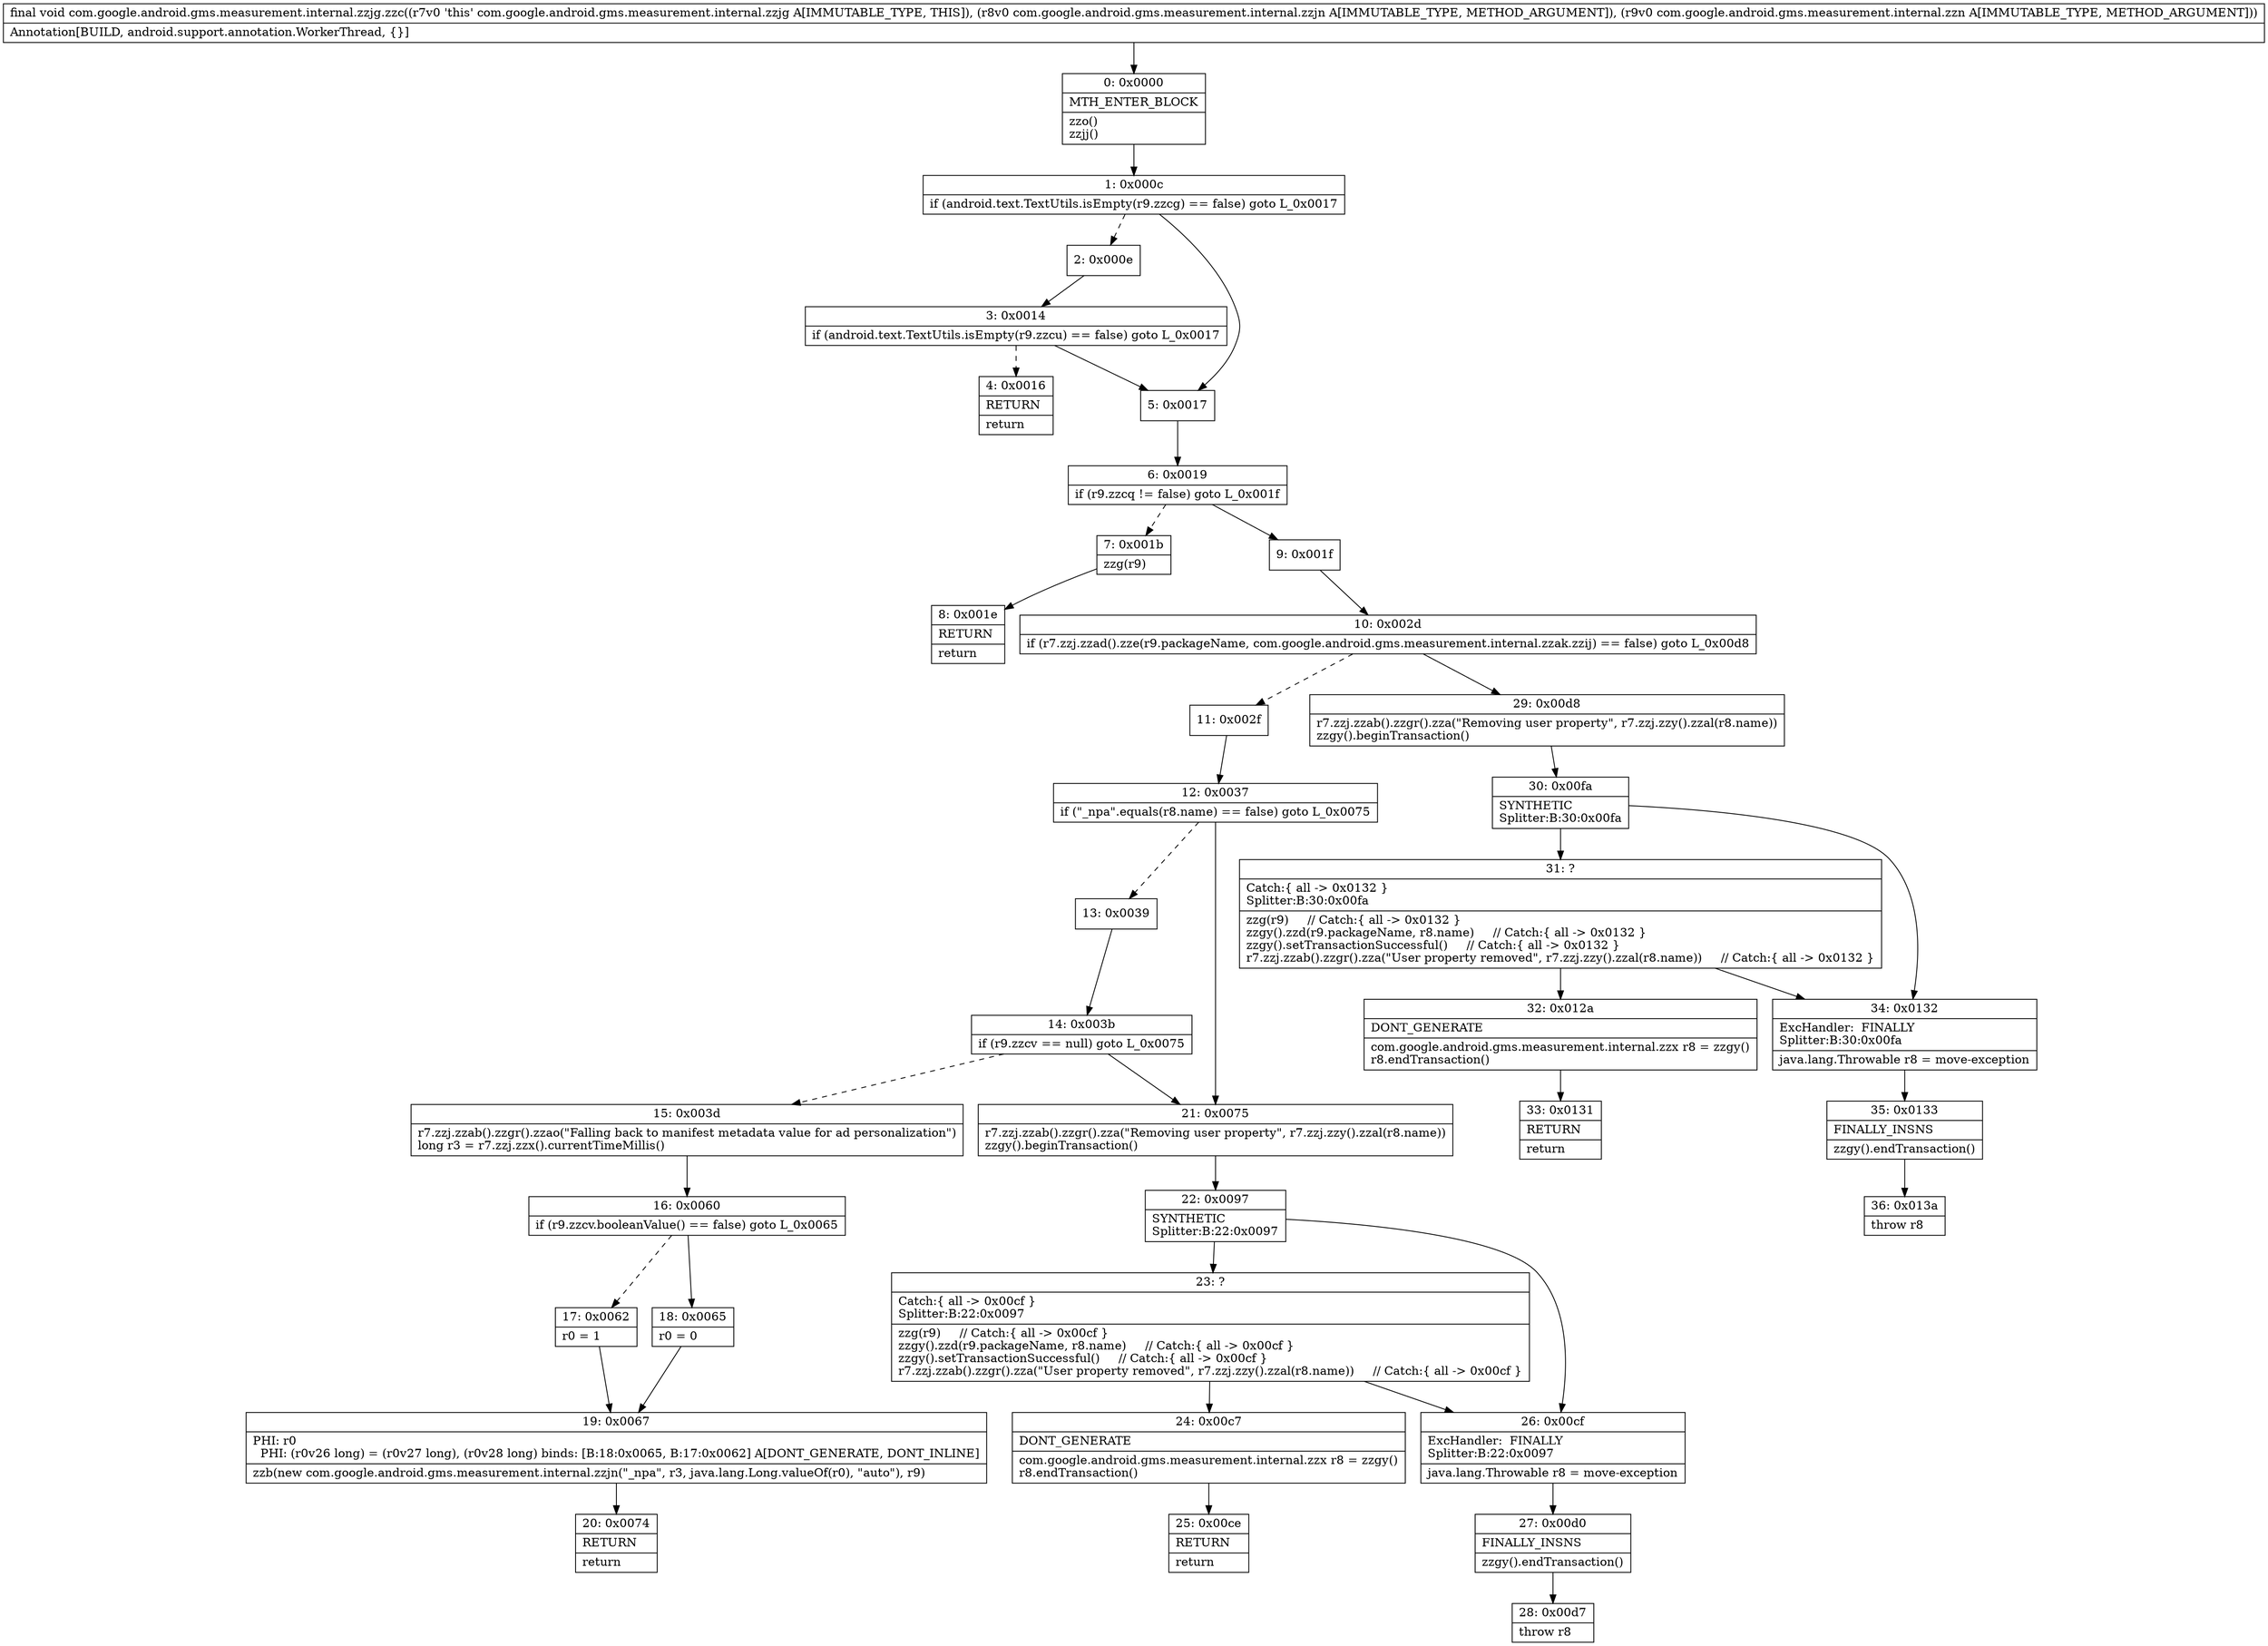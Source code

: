 digraph "CFG forcom.google.android.gms.measurement.internal.zzjg.zzc(Lcom\/google\/android\/gms\/measurement\/internal\/zzjn;Lcom\/google\/android\/gms\/measurement\/internal\/zzn;)V" {
Node_0 [shape=record,label="{0\:\ 0x0000|MTH_ENTER_BLOCK\l|zzo()\lzzjj()\l}"];
Node_1 [shape=record,label="{1\:\ 0x000c|if (android.text.TextUtils.isEmpty(r9.zzcg) == false) goto L_0x0017\l}"];
Node_2 [shape=record,label="{2\:\ 0x000e}"];
Node_3 [shape=record,label="{3\:\ 0x0014|if (android.text.TextUtils.isEmpty(r9.zzcu) == false) goto L_0x0017\l}"];
Node_4 [shape=record,label="{4\:\ 0x0016|RETURN\l|return\l}"];
Node_5 [shape=record,label="{5\:\ 0x0017}"];
Node_6 [shape=record,label="{6\:\ 0x0019|if (r9.zzcq != false) goto L_0x001f\l}"];
Node_7 [shape=record,label="{7\:\ 0x001b|zzg(r9)\l}"];
Node_8 [shape=record,label="{8\:\ 0x001e|RETURN\l|return\l}"];
Node_9 [shape=record,label="{9\:\ 0x001f}"];
Node_10 [shape=record,label="{10\:\ 0x002d|if (r7.zzj.zzad().zze(r9.packageName, com.google.android.gms.measurement.internal.zzak.zzij) == false) goto L_0x00d8\l}"];
Node_11 [shape=record,label="{11\:\ 0x002f}"];
Node_12 [shape=record,label="{12\:\ 0x0037|if (\"_npa\".equals(r8.name) == false) goto L_0x0075\l}"];
Node_13 [shape=record,label="{13\:\ 0x0039}"];
Node_14 [shape=record,label="{14\:\ 0x003b|if (r9.zzcv == null) goto L_0x0075\l}"];
Node_15 [shape=record,label="{15\:\ 0x003d|r7.zzj.zzab().zzgr().zzao(\"Falling back to manifest metadata value for ad personalization\")\llong r3 = r7.zzj.zzx().currentTimeMillis()\l}"];
Node_16 [shape=record,label="{16\:\ 0x0060|if (r9.zzcv.booleanValue() == false) goto L_0x0065\l}"];
Node_17 [shape=record,label="{17\:\ 0x0062|r0 = 1\l}"];
Node_18 [shape=record,label="{18\:\ 0x0065|r0 = 0\l}"];
Node_19 [shape=record,label="{19\:\ 0x0067|PHI: r0 \l  PHI: (r0v26 long) = (r0v27 long), (r0v28 long) binds: [B:18:0x0065, B:17:0x0062] A[DONT_GENERATE, DONT_INLINE]\l|zzb(new com.google.android.gms.measurement.internal.zzjn(\"_npa\", r3, java.lang.Long.valueOf(r0), \"auto\"), r9)\l}"];
Node_20 [shape=record,label="{20\:\ 0x0074|RETURN\l|return\l}"];
Node_21 [shape=record,label="{21\:\ 0x0075|r7.zzj.zzab().zzgr().zza(\"Removing user property\", r7.zzj.zzy().zzal(r8.name))\lzzgy().beginTransaction()\l}"];
Node_22 [shape=record,label="{22\:\ 0x0097|SYNTHETIC\lSplitter:B:22:0x0097\l}"];
Node_23 [shape=record,label="{23\:\ ?|Catch:\{ all \-\> 0x00cf \}\lSplitter:B:22:0x0097\l|zzg(r9)     \/\/ Catch:\{ all \-\> 0x00cf \}\lzzgy().zzd(r9.packageName, r8.name)     \/\/ Catch:\{ all \-\> 0x00cf \}\lzzgy().setTransactionSuccessful()     \/\/ Catch:\{ all \-\> 0x00cf \}\lr7.zzj.zzab().zzgr().zza(\"User property removed\", r7.zzj.zzy().zzal(r8.name))     \/\/ Catch:\{ all \-\> 0x00cf \}\l}"];
Node_24 [shape=record,label="{24\:\ 0x00c7|DONT_GENERATE\l|com.google.android.gms.measurement.internal.zzx r8 = zzgy()\lr8.endTransaction()\l}"];
Node_25 [shape=record,label="{25\:\ 0x00ce|RETURN\l|return\l}"];
Node_26 [shape=record,label="{26\:\ 0x00cf|ExcHandler:  FINALLY\lSplitter:B:22:0x0097\l|java.lang.Throwable r8 = move\-exception\l}"];
Node_27 [shape=record,label="{27\:\ 0x00d0|FINALLY_INSNS\l|zzgy().endTransaction()\l}"];
Node_28 [shape=record,label="{28\:\ 0x00d7|throw r8\l}"];
Node_29 [shape=record,label="{29\:\ 0x00d8|r7.zzj.zzab().zzgr().zza(\"Removing user property\", r7.zzj.zzy().zzal(r8.name))\lzzgy().beginTransaction()\l}"];
Node_30 [shape=record,label="{30\:\ 0x00fa|SYNTHETIC\lSplitter:B:30:0x00fa\l}"];
Node_31 [shape=record,label="{31\:\ ?|Catch:\{ all \-\> 0x0132 \}\lSplitter:B:30:0x00fa\l|zzg(r9)     \/\/ Catch:\{ all \-\> 0x0132 \}\lzzgy().zzd(r9.packageName, r8.name)     \/\/ Catch:\{ all \-\> 0x0132 \}\lzzgy().setTransactionSuccessful()     \/\/ Catch:\{ all \-\> 0x0132 \}\lr7.zzj.zzab().zzgr().zza(\"User property removed\", r7.zzj.zzy().zzal(r8.name))     \/\/ Catch:\{ all \-\> 0x0132 \}\l}"];
Node_32 [shape=record,label="{32\:\ 0x012a|DONT_GENERATE\l|com.google.android.gms.measurement.internal.zzx r8 = zzgy()\lr8.endTransaction()\l}"];
Node_33 [shape=record,label="{33\:\ 0x0131|RETURN\l|return\l}"];
Node_34 [shape=record,label="{34\:\ 0x0132|ExcHandler:  FINALLY\lSplitter:B:30:0x00fa\l|java.lang.Throwable r8 = move\-exception\l}"];
Node_35 [shape=record,label="{35\:\ 0x0133|FINALLY_INSNS\l|zzgy().endTransaction()\l}"];
Node_36 [shape=record,label="{36\:\ 0x013a|throw r8\l}"];
MethodNode[shape=record,label="{final void com.google.android.gms.measurement.internal.zzjg.zzc((r7v0 'this' com.google.android.gms.measurement.internal.zzjg A[IMMUTABLE_TYPE, THIS]), (r8v0 com.google.android.gms.measurement.internal.zzjn A[IMMUTABLE_TYPE, METHOD_ARGUMENT]), (r9v0 com.google.android.gms.measurement.internal.zzn A[IMMUTABLE_TYPE, METHOD_ARGUMENT]))  | Annotation[BUILD, android.support.annotation.WorkerThread, \{\}]\l}"];
MethodNode -> Node_0;
Node_0 -> Node_1;
Node_1 -> Node_2[style=dashed];
Node_1 -> Node_5;
Node_2 -> Node_3;
Node_3 -> Node_4[style=dashed];
Node_3 -> Node_5;
Node_5 -> Node_6;
Node_6 -> Node_7[style=dashed];
Node_6 -> Node_9;
Node_7 -> Node_8;
Node_9 -> Node_10;
Node_10 -> Node_11[style=dashed];
Node_10 -> Node_29;
Node_11 -> Node_12;
Node_12 -> Node_13[style=dashed];
Node_12 -> Node_21;
Node_13 -> Node_14;
Node_14 -> Node_15[style=dashed];
Node_14 -> Node_21;
Node_15 -> Node_16;
Node_16 -> Node_17[style=dashed];
Node_16 -> Node_18;
Node_17 -> Node_19;
Node_18 -> Node_19;
Node_19 -> Node_20;
Node_21 -> Node_22;
Node_22 -> Node_23;
Node_22 -> Node_26;
Node_23 -> Node_24;
Node_23 -> Node_26;
Node_24 -> Node_25;
Node_26 -> Node_27;
Node_27 -> Node_28;
Node_29 -> Node_30;
Node_30 -> Node_31;
Node_30 -> Node_34;
Node_31 -> Node_32;
Node_31 -> Node_34;
Node_32 -> Node_33;
Node_34 -> Node_35;
Node_35 -> Node_36;
}

